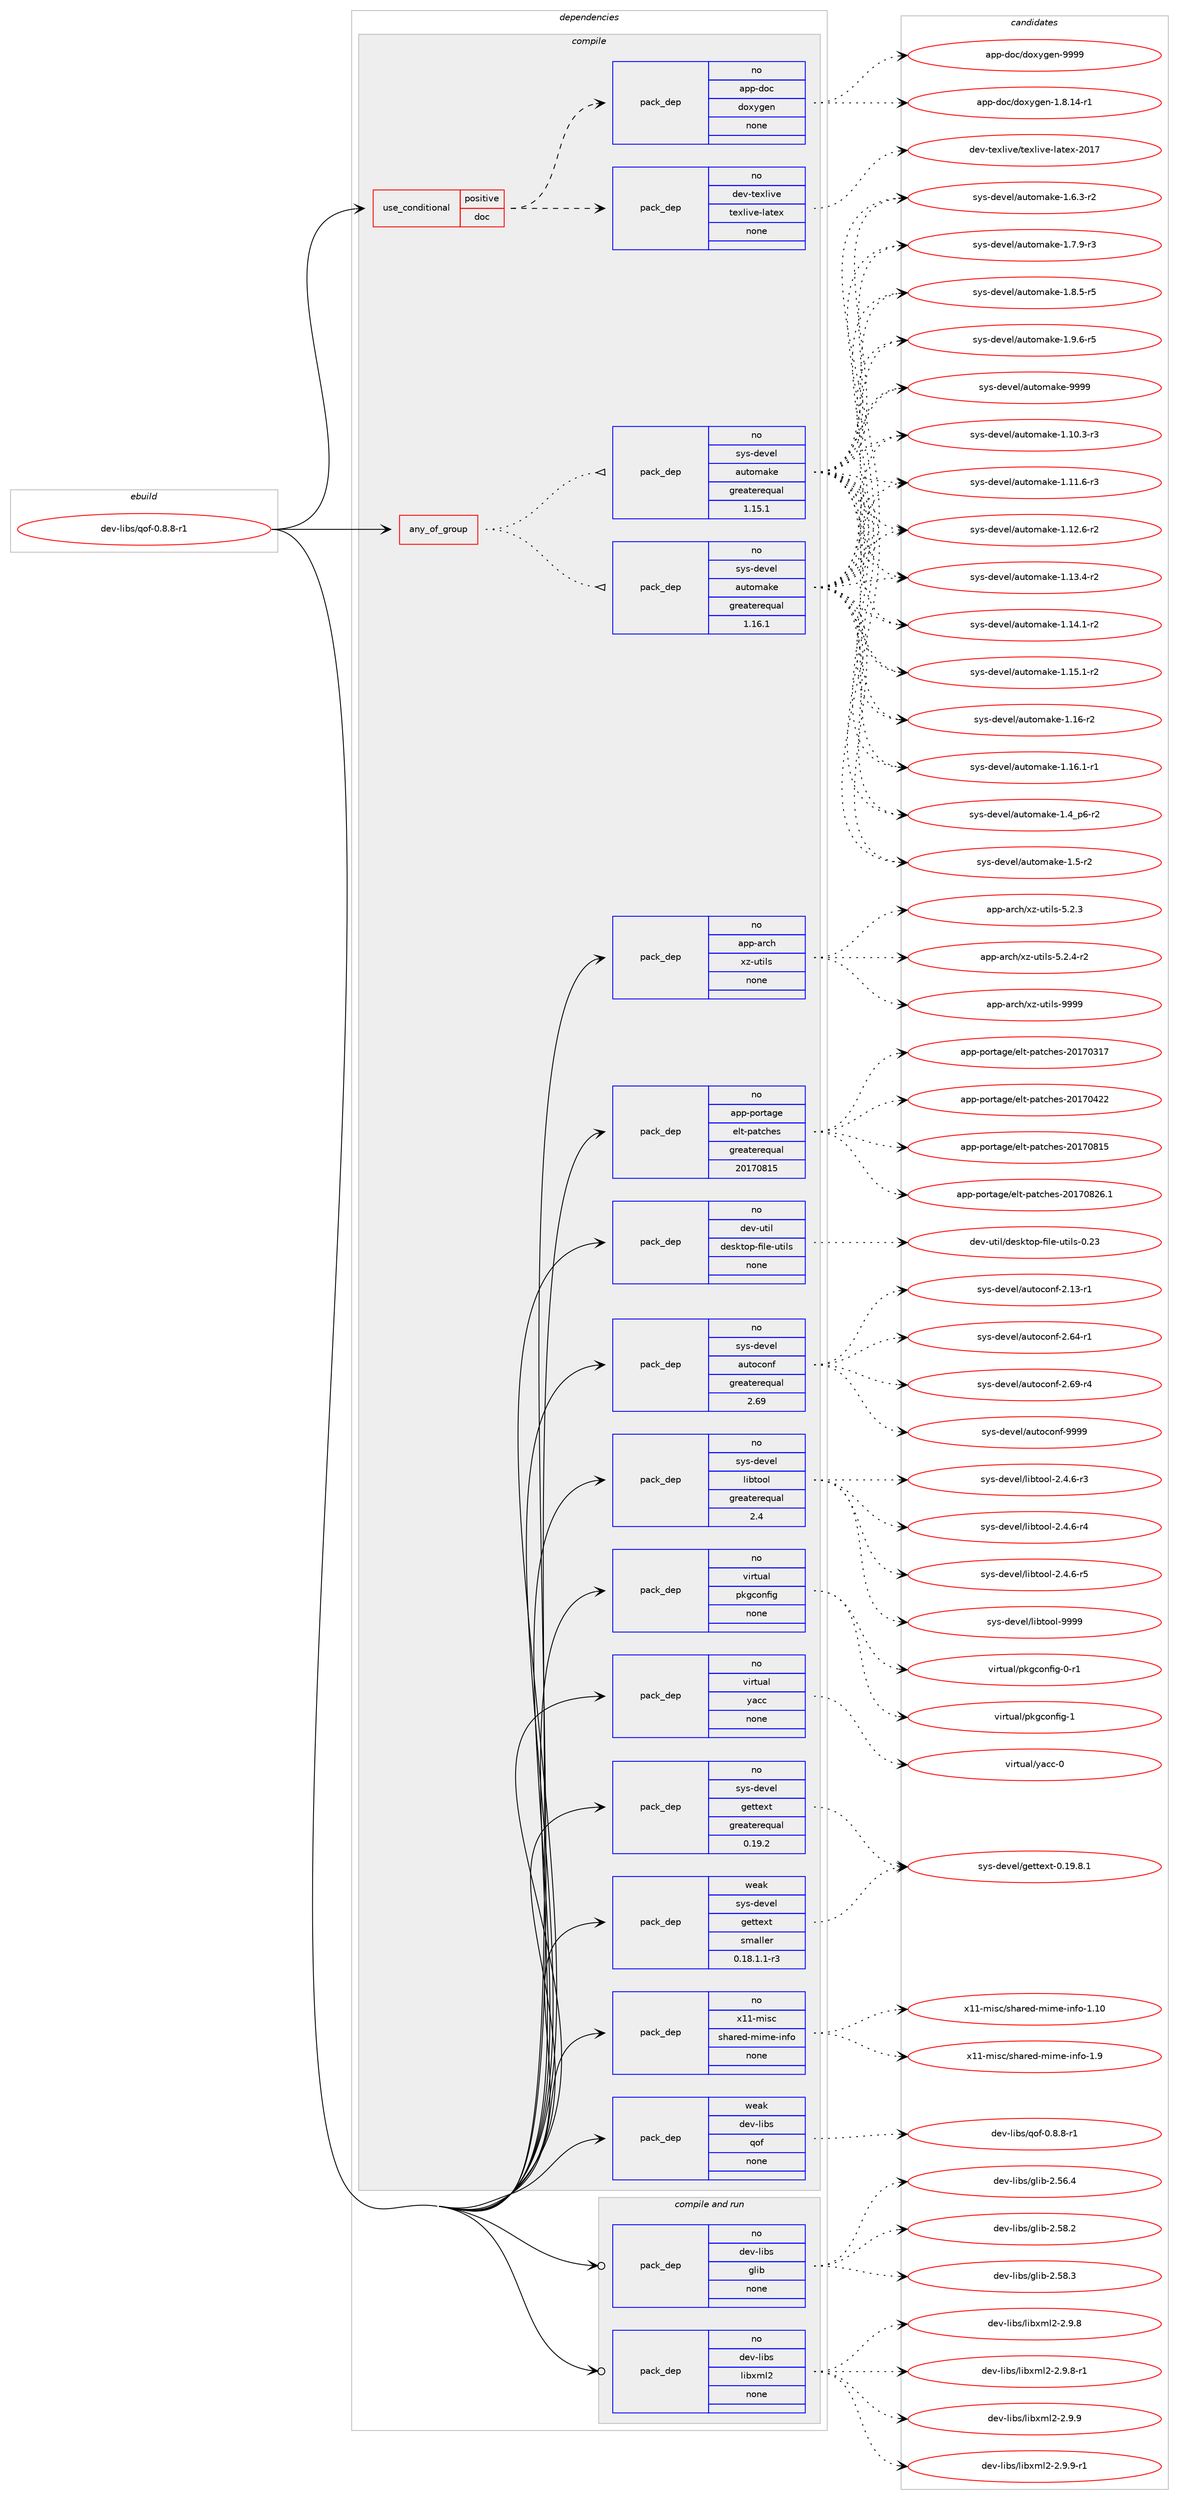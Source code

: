 digraph prolog {

# *************
# Graph options
# *************

newrank=true;
concentrate=true;
compound=true;
graph [rankdir=LR,fontname=Helvetica,fontsize=10,ranksep=1.5];#, ranksep=2.5, nodesep=0.2];
edge  [arrowhead=vee];
node  [fontname=Helvetica,fontsize=10];

# **********
# The ebuild
# **********

subgraph cluster_leftcol {
color=gray;
rank=same;
label=<<i>ebuild</i>>;
id [label="dev-libs/qof-0.8.8-r1", color=red, width=4, href="../dev-libs/qof-0.8.8-r1.svg"];
}

# ****************
# The dependencies
# ****************

subgraph cluster_midcol {
color=gray;
label=<<i>dependencies</i>>;
subgraph cluster_compile {
fillcolor="#eeeeee";
style=filled;
label=<<i>compile</i>>;
subgraph any22401 {
dependency1371624 [label=<<TABLE BORDER="0" CELLBORDER="1" CELLSPACING="0" CELLPADDING="4"><TR><TD CELLPADDING="10">any_of_group</TD></TR></TABLE>>, shape=none, color=red];subgraph pack981799 {
dependency1371625 [label=<<TABLE BORDER="0" CELLBORDER="1" CELLSPACING="0" CELLPADDING="4" WIDTH="220"><TR><TD ROWSPAN="6" CELLPADDING="30">pack_dep</TD></TR><TR><TD WIDTH="110">no</TD></TR><TR><TD>sys-devel</TD></TR><TR><TD>automake</TD></TR><TR><TD>greaterequal</TD></TR><TR><TD>1.16.1</TD></TR></TABLE>>, shape=none, color=blue];
}
dependency1371624:e -> dependency1371625:w [weight=20,style="dotted",arrowhead="oinv"];
subgraph pack981800 {
dependency1371626 [label=<<TABLE BORDER="0" CELLBORDER="1" CELLSPACING="0" CELLPADDING="4" WIDTH="220"><TR><TD ROWSPAN="6" CELLPADDING="30">pack_dep</TD></TR><TR><TD WIDTH="110">no</TD></TR><TR><TD>sys-devel</TD></TR><TR><TD>automake</TD></TR><TR><TD>greaterequal</TD></TR><TR><TD>1.15.1</TD></TR></TABLE>>, shape=none, color=blue];
}
dependency1371624:e -> dependency1371626:w [weight=20,style="dotted",arrowhead="oinv"];
}
id:e -> dependency1371624:w [weight=20,style="solid",arrowhead="vee"];
subgraph cond366860 {
dependency1371627 [label=<<TABLE BORDER="0" CELLBORDER="1" CELLSPACING="0" CELLPADDING="4"><TR><TD ROWSPAN="3" CELLPADDING="10">use_conditional</TD></TR><TR><TD>positive</TD></TR><TR><TD>doc</TD></TR></TABLE>>, shape=none, color=red];
subgraph pack981801 {
dependency1371628 [label=<<TABLE BORDER="0" CELLBORDER="1" CELLSPACING="0" CELLPADDING="4" WIDTH="220"><TR><TD ROWSPAN="6" CELLPADDING="30">pack_dep</TD></TR><TR><TD WIDTH="110">no</TD></TR><TR><TD>app-doc</TD></TR><TR><TD>doxygen</TD></TR><TR><TD>none</TD></TR><TR><TD></TD></TR></TABLE>>, shape=none, color=blue];
}
dependency1371627:e -> dependency1371628:w [weight=20,style="dashed",arrowhead="vee"];
subgraph pack981802 {
dependency1371629 [label=<<TABLE BORDER="0" CELLBORDER="1" CELLSPACING="0" CELLPADDING="4" WIDTH="220"><TR><TD ROWSPAN="6" CELLPADDING="30">pack_dep</TD></TR><TR><TD WIDTH="110">no</TD></TR><TR><TD>dev-texlive</TD></TR><TR><TD>texlive-latex</TD></TR><TR><TD>none</TD></TR><TR><TD></TD></TR></TABLE>>, shape=none, color=blue];
}
dependency1371627:e -> dependency1371629:w [weight=20,style="dashed",arrowhead="vee"];
}
id:e -> dependency1371627:w [weight=20,style="solid",arrowhead="vee"];
subgraph pack981803 {
dependency1371630 [label=<<TABLE BORDER="0" CELLBORDER="1" CELLSPACING="0" CELLPADDING="4" WIDTH="220"><TR><TD ROWSPAN="6" CELLPADDING="30">pack_dep</TD></TR><TR><TD WIDTH="110">no</TD></TR><TR><TD>app-arch</TD></TR><TR><TD>xz-utils</TD></TR><TR><TD>none</TD></TR><TR><TD></TD></TR></TABLE>>, shape=none, color=blue];
}
id:e -> dependency1371630:w [weight=20,style="solid",arrowhead="vee"];
subgraph pack981804 {
dependency1371631 [label=<<TABLE BORDER="0" CELLBORDER="1" CELLSPACING="0" CELLPADDING="4" WIDTH="220"><TR><TD ROWSPAN="6" CELLPADDING="30">pack_dep</TD></TR><TR><TD WIDTH="110">no</TD></TR><TR><TD>app-portage</TD></TR><TR><TD>elt-patches</TD></TR><TR><TD>greaterequal</TD></TR><TR><TD>20170815</TD></TR></TABLE>>, shape=none, color=blue];
}
id:e -> dependency1371631:w [weight=20,style="solid",arrowhead="vee"];
subgraph pack981805 {
dependency1371632 [label=<<TABLE BORDER="0" CELLBORDER="1" CELLSPACING="0" CELLPADDING="4" WIDTH="220"><TR><TD ROWSPAN="6" CELLPADDING="30">pack_dep</TD></TR><TR><TD WIDTH="110">no</TD></TR><TR><TD>dev-util</TD></TR><TR><TD>desktop-file-utils</TD></TR><TR><TD>none</TD></TR><TR><TD></TD></TR></TABLE>>, shape=none, color=blue];
}
id:e -> dependency1371632:w [weight=20,style="solid",arrowhead="vee"];
subgraph pack981806 {
dependency1371633 [label=<<TABLE BORDER="0" CELLBORDER="1" CELLSPACING="0" CELLPADDING="4" WIDTH="220"><TR><TD ROWSPAN="6" CELLPADDING="30">pack_dep</TD></TR><TR><TD WIDTH="110">no</TD></TR><TR><TD>sys-devel</TD></TR><TR><TD>autoconf</TD></TR><TR><TD>greaterequal</TD></TR><TR><TD>2.69</TD></TR></TABLE>>, shape=none, color=blue];
}
id:e -> dependency1371633:w [weight=20,style="solid",arrowhead="vee"];
subgraph pack981807 {
dependency1371634 [label=<<TABLE BORDER="0" CELLBORDER="1" CELLSPACING="0" CELLPADDING="4" WIDTH="220"><TR><TD ROWSPAN="6" CELLPADDING="30">pack_dep</TD></TR><TR><TD WIDTH="110">no</TD></TR><TR><TD>sys-devel</TD></TR><TR><TD>gettext</TD></TR><TR><TD>greaterequal</TD></TR><TR><TD>0.19.2</TD></TR></TABLE>>, shape=none, color=blue];
}
id:e -> dependency1371634:w [weight=20,style="solid",arrowhead="vee"];
subgraph pack981808 {
dependency1371635 [label=<<TABLE BORDER="0" CELLBORDER="1" CELLSPACING="0" CELLPADDING="4" WIDTH="220"><TR><TD ROWSPAN="6" CELLPADDING="30">pack_dep</TD></TR><TR><TD WIDTH="110">no</TD></TR><TR><TD>sys-devel</TD></TR><TR><TD>libtool</TD></TR><TR><TD>greaterequal</TD></TR><TR><TD>2.4</TD></TR></TABLE>>, shape=none, color=blue];
}
id:e -> dependency1371635:w [weight=20,style="solid",arrowhead="vee"];
subgraph pack981809 {
dependency1371636 [label=<<TABLE BORDER="0" CELLBORDER="1" CELLSPACING="0" CELLPADDING="4" WIDTH="220"><TR><TD ROWSPAN="6" CELLPADDING="30">pack_dep</TD></TR><TR><TD WIDTH="110">no</TD></TR><TR><TD>virtual</TD></TR><TR><TD>pkgconfig</TD></TR><TR><TD>none</TD></TR><TR><TD></TD></TR></TABLE>>, shape=none, color=blue];
}
id:e -> dependency1371636:w [weight=20,style="solid",arrowhead="vee"];
subgraph pack981810 {
dependency1371637 [label=<<TABLE BORDER="0" CELLBORDER="1" CELLSPACING="0" CELLPADDING="4" WIDTH="220"><TR><TD ROWSPAN="6" CELLPADDING="30">pack_dep</TD></TR><TR><TD WIDTH="110">no</TD></TR><TR><TD>virtual</TD></TR><TR><TD>yacc</TD></TR><TR><TD>none</TD></TR><TR><TD></TD></TR></TABLE>>, shape=none, color=blue];
}
id:e -> dependency1371637:w [weight=20,style="solid",arrowhead="vee"];
subgraph pack981811 {
dependency1371638 [label=<<TABLE BORDER="0" CELLBORDER="1" CELLSPACING="0" CELLPADDING="4" WIDTH="220"><TR><TD ROWSPAN="6" CELLPADDING="30">pack_dep</TD></TR><TR><TD WIDTH="110">no</TD></TR><TR><TD>x11-misc</TD></TR><TR><TD>shared-mime-info</TD></TR><TR><TD>none</TD></TR><TR><TD></TD></TR></TABLE>>, shape=none, color=blue];
}
id:e -> dependency1371638:w [weight=20,style="solid",arrowhead="vee"];
subgraph pack981812 {
dependency1371639 [label=<<TABLE BORDER="0" CELLBORDER="1" CELLSPACING="0" CELLPADDING="4" WIDTH="220"><TR><TD ROWSPAN="6" CELLPADDING="30">pack_dep</TD></TR><TR><TD WIDTH="110">weak</TD></TR><TR><TD>dev-libs</TD></TR><TR><TD>qof</TD></TR><TR><TD>none</TD></TR><TR><TD></TD></TR></TABLE>>, shape=none, color=blue];
}
id:e -> dependency1371639:w [weight=20,style="solid",arrowhead="vee"];
subgraph pack981813 {
dependency1371640 [label=<<TABLE BORDER="0" CELLBORDER="1" CELLSPACING="0" CELLPADDING="4" WIDTH="220"><TR><TD ROWSPAN="6" CELLPADDING="30">pack_dep</TD></TR><TR><TD WIDTH="110">weak</TD></TR><TR><TD>sys-devel</TD></TR><TR><TD>gettext</TD></TR><TR><TD>smaller</TD></TR><TR><TD>0.18.1.1-r3</TD></TR></TABLE>>, shape=none, color=blue];
}
id:e -> dependency1371640:w [weight=20,style="solid",arrowhead="vee"];
}
subgraph cluster_compileandrun {
fillcolor="#eeeeee";
style=filled;
label=<<i>compile and run</i>>;
subgraph pack981814 {
dependency1371641 [label=<<TABLE BORDER="0" CELLBORDER="1" CELLSPACING="0" CELLPADDING="4" WIDTH="220"><TR><TD ROWSPAN="6" CELLPADDING="30">pack_dep</TD></TR><TR><TD WIDTH="110">no</TD></TR><TR><TD>dev-libs</TD></TR><TR><TD>glib</TD></TR><TR><TD>none</TD></TR><TR><TD></TD></TR></TABLE>>, shape=none, color=blue];
}
id:e -> dependency1371641:w [weight=20,style="solid",arrowhead="odotvee"];
subgraph pack981815 {
dependency1371642 [label=<<TABLE BORDER="0" CELLBORDER="1" CELLSPACING="0" CELLPADDING="4" WIDTH="220"><TR><TD ROWSPAN="6" CELLPADDING="30">pack_dep</TD></TR><TR><TD WIDTH="110">no</TD></TR><TR><TD>dev-libs</TD></TR><TR><TD>libxml2</TD></TR><TR><TD>none</TD></TR><TR><TD></TD></TR></TABLE>>, shape=none, color=blue];
}
id:e -> dependency1371642:w [weight=20,style="solid",arrowhead="odotvee"];
}
subgraph cluster_run {
fillcolor="#eeeeee";
style=filled;
label=<<i>run</i>>;
}
}

# **************
# The candidates
# **************

subgraph cluster_choices {
rank=same;
color=gray;
label=<<i>candidates</i>>;

subgraph choice981799 {
color=black;
nodesep=1;
choice11512111545100101118101108479711711611110997107101454946494846514511451 [label="sys-devel/automake-1.10.3-r3", color=red, width=4,href="../sys-devel/automake-1.10.3-r3.svg"];
choice11512111545100101118101108479711711611110997107101454946494946544511451 [label="sys-devel/automake-1.11.6-r3", color=red, width=4,href="../sys-devel/automake-1.11.6-r3.svg"];
choice11512111545100101118101108479711711611110997107101454946495046544511450 [label="sys-devel/automake-1.12.6-r2", color=red, width=4,href="../sys-devel/automake-1.12.6-r2.svg"];
choice11512111545100101118101108479711711611110997107101454946495146524511450 [label="sys-devel/automake-1.13.4-r2", color=red, width=4,href="../sys-devel/automake-1.13.4-r2.svg"];
choice11512111545100101118101108479711711611110997107101454946495246494511450 [label="sys-devel/automake-1.14.1-r2", color=red, width=4,href="../sys-devel/automake-1.14.1-r2.svg"];
choice11512111545100101118101108479711711611110997107101454946495346494511450 [label="sys-devel/automake-1.15.1-r2", color=red, width=4,href="../sys-devel/automake-1.15.1-r2.svg"];
choice1151211154510010111810110847971171161111099710710145494649544511450 [label="sys-devel/automake-1.16-r2", color=red, width=4,href="../sys-devel/automake-1.16-r2.svg"];
choice11512111545100101118101108479711711611110997107101454946495446494511449 [label="sys-devel/automake-1.16.1-r1", color=red, width=4,href="../sys-devel/automake-1.16.1-r1.svg"];
choice115121115451001011181011084797117116111109971071014549465295112544511450 [label="sys-devel/automake-1.4_p6-r2", color=red, width=4,href="../sys-devel/automake-1.4_p6-r2.svg"];
choice11512111545100101118101108479711711611110997107101454946534511450 [label="sys-devel/automake-1.5-r2", color=red, width=4,href="../sys-devel/automake-1.5-r2.svg"];
choice115121115451001011181011084797117116111109971071014549465446514511450 [label="sys-devel/automake-1.6.3-r2", color=red, width=4,href="../sys-devel/automake-1.6.3-r2.svg"];
choice115121115451001011181011084797117116111109971071014549465546574511451 [label="sys-devel/automake-1.7.9-r3", color=red, width=4,href="../sys-devel/automake-1.7.9-r3.svg"];
choice115121115451001011181011084797117116111109971071014549465646534511453 [label="sys-devel/automake-1.8.5-r5", color=red, width=4,href="../sys-devel/automake-1.8.5-r5.svg"];
choice115121115451001011181011084797117116111109971071014549465746544511453 [label="sys-devel/automake-1.9.6-r5", color=red, width=4,href="../sys-devel/automake-1.9.6-r5.svg"];
choice115121115451001011181011084797117116111109971071014557575757 [label="sys-devel/automake-9999", color=red, width=4,href="../sys-devel/automake-9999.svg"];
dependency1371625:e -> choice11512111545100101118101108479711711611110997107101454946494846514511451:w [style=dotted,weight="100"];
dependency1371625:e -> choice11512111545100101118101108479711711611110997107101454946494946544511451:w [style=dotted,weight="100"];
dependency1371625:e -> choice11512111545100101118101108479711711611110997107101454946495046544511450:w [style=dotted,weight="100"];
dependency1371625:e -> choice11512111545100101118101108479711711611110997107101454946495146524511450:w [style=dotted,weight="100"];
dependency1371625:e -> choice11512111545100101118101108479711711611110997107101454946495246494511450:w [style=dotted,weight="100"];
dependency1371625:e -> choice11512111545100101118101108479711711611110997107101454946495346494511450:w [style=dotted,weight="100"];
dependency1371625:e -> choice1151211154510010111810110847971171161111099710710145494649544511450:w [style=dotted,weight="100"];
dependency1371625:e -> choice11512111545100101118101108479711711611110997107101454946495446494511449:w [style=dotted,weight="100"];
dependency1371625:e -> choice115121115451001011181011084797117116111109971071014549465295112544511450:w [style=dotted,weight="100"];
dependency1371625:e -> choice11512111545100101118101108479711711611110997107101454946534511450:w [style=dotted,weight="100"];
dependency1371625:e -> choice115121115451001011181011084797117116111109971071014549465446514511450:w [style=dotted,weight="100"];
dependency1371625:e -> choice115121115451001011181011084797117116111109971071014549465546574511451:w [style=dotted,weight="100"];
dependency1371625:e -> choice115121115451001011181011084797117116111109971071014549465646534511453:w [style=dotted,weight="100"];
dependency1371625:e -> choice115121115451001011181011084797117116111109971071014549465746544511453:w [style=dotted,weight="100"];
dependency1371625:e -> choice115121115451001011181011084797117116111109971071014557575757:w [style=dotted,weight="100"];
}
subgraph choice981800 {
color=black;
nodesep=1;
choice11512111545100101118101108479711711611110997107101454946494846514511451 [label="sys-devel/automake-1.10.3-r3", color=red, width=4,href="../sys-devel/automake-1.10.3-r3.svg"];
choice11512111545100101118101108479711711611110997107101454946494946544511451 [label="sys-devel/automake-1.11.6-r3", color=red, width=4,href="../sys-devel/automake-1.11.6-r3.svg"];
choice11512111545100101118101108479711711611110997107101454946495046544511450 [label="sys-devel/automake-1.12.6-r2", color=red, width=4,href="../sys-devel/automake-1.12.6-r2.svg"];
choice11512111545100101118101108479711711611110997107101454946495146524511450 [label="sys-devel/automake-1.13.4-r2", color=red, width=4,href="../sys-devel/automake-1.13.4-r2.svg"];
choice11512111545100101118101108479711711611110997107101454946495246494511450 [label="sys-devel/automake-1.14.1-r2", color=red, width=4,href="../sys-devel/automake-1.14.1-r2.svg"];
choice11512111545100101118101108479711711611110997107101454946495346494511450 [label="sys-devel/automake-1.15.1-r2", color=red, width=4,href="../sys-devel/automake-1.15.1-r2.svg"];
choice1151211154510010111810110847971171161111099710710145494649544511450 [label="sys-devel/automake-1.16-r2", color=red, width=4,href="../sys-devel/automake-1.16-r2.svg"];
choice11512111545100101118101108479711711611110997107101454946495446494511449 [label="sys-devel/automake-1.16.1-r1", color=red, width=4,href="../sys-devel/automake-1.16.1-r1.svg"];
choice115121115451001011181011084797117116111109971071014549465295112544511450 [label="sys-devel/automake-1.4_p6-r2", color=red, width=4,href="../sys-devel/automake-1.4_p6-r2.svg"];
choice11512111545100101118101108479711711611110997107101454946534511450 [label="sys-devel/automake-1.5-r2", color=red, width=4,href="../sys-devel/automake-1.5-r2.svg"];
choice115121115451001011181011084797117116111109971071014549465446514511450 [label="sys-devel/automake-1.6.3-r2", color=red, width=4,href="../sys-devel/automake-1.6.3-r2.svg"];
choice115121115451001011181011084797117116111109971071014549465546574511451 [label="sys-devel/automake-1.7.9-r3", color=red, width=4,href="../sys-devel/automake-1.7.9-r3.svg"];
choice115121115451001011181011084797117116111109971071014549465646534511453 [label="sys-devel/automake-1.8.5-r5", color=red, width=4,href="../sys-devel/automake-1.8.5-r5.svg"];
choice115121115451001011181011084797117116111109971071014549465746544511453 [label="sys-devel/automake-1.9.6-r5", color=red, width=4,href="../sys-devel/automake-1.9.6-r5.svg"];
choice115121115451001011181011084797117116111109971071014557575757 [label="sys-devel/automake-9999", color=red, width=4,href="../sys-devel/automake-9999.svg"];
dependency1371626:e -> choice11512111545100101118101108479711711611110997107101454946494846514511451:w [style=dotted,weight="100"];
dependency1371626:e -> choice11512111545100101118101108479711711611110997107101454946494946544511451:w [style=dotted,weight="100"];
dependency1371626:e -> choice11512111545100101118101108479711711611110997107101454946495046544511450:w [style=dotted,weight="100"];
dependency1371626:e -> choice11512111545100101118101108479711711611110997107101454946495146524511450:w [style=dotted,weight="100"];
dependency1371626:e -> choice11512111545100101118101108479711711611110997107101454946495246494511450:w [style=dotted,weight="100"];
dependency1371626:e -> choice11512111545100101118101108479711711611110997107101454946495346494511450:w [style=dotted,weight="100"];
dependency1371626:e -> choice1151211154510010111810110847971171161111099710710145494649544511450:w [style=dotted,weight="100"];
dependency1371626:e -> choice11512111545100101118101108479711711611110997107101454946495446494511449:w [style=dotted,weight="100"];
dependency1371626:e -> choice115121115451001011181011084797117116111109971071014549465295112544511450:w [style=dotted,weight="100"];
dependency1371626:e -> choice11512111545100101118101108479711711611110997107101454946534511450:w [style=dotted,weight="100"];
dependency1371626:e -> choice115121115451001011181011084797117116111109971071014549465446514511450:w [style=dotted,weight="100"];
dependency1371626:e -> choice115121115451001011181011084797117116111109971071014549465546574511451:w [style=dotted,weight="100"];
dependency1371626:e -> choice115121115451001011181011084797117116111109971071014549465646534511453:w [style=dotted,weight="100"];
dependency1371626:e -> choice115121115451001011181011084797117116111109971071014549465746544511453:w [style=dotted,weight="100"];
dependency1371626:e -> choice115121115451001011181011084797117116111109971071014557575757:w [style=dotted,weight="100"];
}
subgraph choice981801 {
color=black;
nodesep=1;
choice97112112451001119947100111120121103101110454946564649524511449 [label="app-doc/doxygen-1.8.14-r1", color=red, width=4,href="../app-doc/doxygen-1.8.14-r1.svg"];
choice971121124510011199471001111201211031011104557575757 [label="app-doc/doxygen-9999", color=red, width=4,href="../app-doc/doxygen-9999.svg"];
dependency1371628:e -> choice97112112451001119947100111120121103101110454946564649524511449:w [style=dotted,weight="100"];
dependency1371628:e -> choice971121124510011199471001111201211031011104557575757:w [style=dotted,weight="100"];
}
subgraph choice981802 {
color=black;
nodesep=1;
choice100101118451161011201081051181014711610112010810511810145108971161011204550484955 [label="dev-texlive/texlive-latex-2017", color=red, width=4,href="../dev-texlive/texlive-latex-2017.svg"];
dependency1371629:e -> choice100101118451161011201081051181014711610112010810511810145108971161011204550484955:w [style=dotted,weight="100"];
}
subgraph choice981803 {
color=black;
nodesep=1;
choice971121124597114991044712012245117116105108115455346504651 [label="app-arch/xz-utils-5.2.3", color=red, width=4,href="../app-arch/xz-utils-5.2.3.svg"];
choice9711211245971149910447120122451171161051081154553465046524511450 [label="app-arch/xz-utils-5.2.4-r2", color=red, width=4,href="../app-arch/xz-utils-5.2.4-r2.svg"];
choice9711211245971149910447120122451171161051081154557575757 [label="app-arch/xz-utils-9999", color=red, width=4,href="../app-arch/xz-utils-9999.svg"];
dependency1371630:e -> choice971121124597114991044712012245117116105108115455346504651:w [style=dotted,weight="100"];
dependency1371630:e -> choice9711211245971149910447120122451171161051081154553465046524511450:w [style=dotted,weight="100"];
dependency1371630:e -> choice9711211245971149910447120122451171161051081154557575757:w [style=dotted,weight="100"];
}
subgraph choice981804 {
color=black;
nodesep=1;
choice97112112451121111141169710310147101108116451129711699104101115455048495548514955 [label="app-portage/elt-patches-20170317", color=red, width=4,href="../app-portage/elt-patches-20170317.svg"];
choice97112112451121111141169710310147101108116451129711699104101115455048495548525050 [label="app-portage/elt-patches-20170422", color=red, width=4,href="../app-portage/elt-patches-20170422.svg"];
choice97112112451121111141169710310147101108116451129711699104101115455048495548564953 [label="app-portage/elt-patches-20170815", color=red, width=4,href="../app-portage/elt-patches-20170815.svg"];
choice971121124511211111411697103101471011081164511297116991041011154550484955485650544649 [label="app-portage/elt-patches-20170826.1", color=red, width=4,href="../app-portage/elt-patches-20170826.1.svg"];
dependency1371631:e -> choice97112112451121111141169710310147101108116451129711699104101115455048495548514955:w [style=dotted,weight="100"];
dependency1371631:e -> choice97112112451121111141169710310147101108116451129711699104101115455048495548525050:w [style=dotted,weight="100"];
dependency1371631:e -> choice97112112451121111141169710310147101108116451129711699104101115455048495548564953:w [style=dotted,weight="100"];
dependency1371631:e -> choice971121124511211111411697103101471011081164511297116991041011154550484955485650544649:w [style=dotted,weight="100"];
}
subgraph choice981805 {
color=black;
nodesep=1;
choice100101118451171161051084710010111510711611111245102105108101451171161051081154548465051 [label="dev-util/desktop-file-utils-0.23", color=red, width=4,href="../dev-util/desktop-file-utils-0.23.svg"];
dependency1371632:e -> choice100101118451171161051084710010111510711611111245102105108101451171161051081154548465051:w [style=dotted,weight="100"];
}
subgraph choice981806 {
color=black;
nodesep=1;
choice1151211154510010111810110847971171161119911111010245504649514511449 [label="sys-devel/autoconf-2.13-r1", color=red, width=4,href="../sys-devel/autoconf-2.13-r1.svg"];
choice1151211154510010111810110847971171161119911111010245504654524511449 [label="sys-devel/autoconf-2.64-r1", color=red, width=4,href="../sys-devel/autoconf-2.64-r1.svg"];
choice1151211154510010111810110847971171161119911111010245504654574511452 [label="sys-devel/autoconf-2.69-r4", color=red, width=4,href="../sys-devel/autoconf-2.69-r4.svg"];
choice115121115451001011181011084797117116111991111101024557575757 [label="sys-devel/autoconf-9999", color=red, width=4,href="../sys-devel/autoconf-9999.svg"];
dependency1371633:e -> choice1151211154510010111810110847971171161119911111010245504649514511449:w [style=dotted,weight="100"];
dependency1371633:e -> choice1151211154510010111810110847971171161119911111010245504654524511449:w [style=dotted,weight="100"];
dependency1371633:e -> choice1151211154510010111810110847971171161119911111010245504654574511452:w [style=dotted,weight="100"];
dependency1371633:e -> choice115121115451001011181011084797117116111991111101024557575757:w [style=dotted,weight="100"];
}
subgraph choice981807 {
color=black;
nodesep=1;
choice1151211154510010111810110847103101116116101120116454846495746564649 [label="sys-devel/gettext-0.19.8.1", color=red, width=4,href="../sys-devel/gettext-0.19.8.1.svg"];
dependency1371634:e -> choice1151211154510010111810110847103101116116101120116454846495746564649:w [style=dotted,weight="100"];
}
subgraph choice981808 {
color=black;
nodesep=1;
choice1151211154510010111810110847108105981161111111084550465246544511451 [label="sys-devel/libtool-2.4.6-r3", color=red, width=4,href="../sys-devel/libtool-2.4.6-r3.svg"];
choice1151211154510010111810110847108105981161111111084550465246544511452 [label="sys-devel/libtool-2.4.6-r4", color=red, width=4,href="../sys-devel/libtool-2.4.6-r4.svg"];
choice1151211154510010111810110847108105981161111111084550465246544511453 [label="sys-devel/libtool-2.4.6-r5", color=red, width=4,href="../sys-devel/libtool-2.4.6-r5.svg"];
choice1151211154510010111810110847108105981161111111084557575757 [label="sys-devel/libtool-9999", color=red, width=4,href="../sys-devel/libtool-9999.svg"];
dependency1371635:e -> choice1151211154510010111810110847108105981161111111084550465246544511451:w [style=dotted,weight="100"];
dependency1371635:e -> choice1151211154510010111810110847108105981161111111084550465246544511452:w [style=dotted,weight="100"];
dependency1371635:e -> choice1151211154510010111810110847108105981161111111084550465246544511453:w [style=dotted,weight="100"];
dependency1371635:e -> choice1151211154510010111810110847108105981161111111084557575757:w [style=dotted,weight="100"];
}
subgraph choice981809 {
color=black;
nodesep=1;
choice11810511411611797108471121071039911111010210510345484511449 [label="virtual/pkgconfig-0-r1", color=red, width=4,href="../virtual/pkgconfig-0-r1.svg"];
choice1181051141161179710847112107103991111101021051034549 [label="virtual/pkgconfig-1", color=red, width=4,href="../virtual/pkgconfig-1.svg"];
dependency1371636:e -> choice11810511411611797108471121071039911111010210510345484511449:w [style=dotted,weight="100"];
dependency1371636:e -> choice1181051141161179710847112107103991111101021051034549:w [style=dotted,weight="100"];
}
subgraph choice981810 {
color=black;
nodesep=1;
choice11810511411611797108471219799994548 [label="virtual/yacc-0", color=red, width=4,href="../virtual/yacc-0.svg"];
dependency1371637:e -> choice11810511411611797108471219799994548:w [style=dotted,weight="100"];
}
subgraph choice981811 {
color=black;
nodesep=1;
choice12049494510910511599471151049711410110045109105109101451051101021114549464948 [label="x11-misc/shared-mime-info-1.10", color=red, width=4,href="../x11-misc/shared-mime-info-1.10.svg"];
choice120494945109105115994711510497114101100451091051091014510511010211145494657 [label="x11-misc/shared-mime-info-1.9", color=red, width=4,href="../x11-misc/shared-mime-info-1.9.svg"];
dependency1371638:e -> choice12049494510910511599471151049711410110045109105109101451051101021114549464948:w [style=dotted,weight="100"];
dependency1371638:e -> choice120494945109105115994711510497114101100451091051091014510511010211145494657:w [style=dotted,weight="100"];
}
subgraph choice981812 {
color=black;
nodesep=1;
choice1001011184510810598115471131111024548465646564511449 [label="dev-libs/qof-0.8.8-r1", color=red, width=4,href="../dev-libs/qof-0.8.8-r1.svg"];
dependency1371639:e -> choice1001011184510810598115471131111024548465646564511449:w [style=dotted,weight="100"];
}
subgraph choice981813 {
color=black;
nodesep=1;
choice1151211154510010111810110847103101116116101120116454846495746564649 [label="sys-devel/gettext-0.19.8.1", color=red, width=4,href="../sys-devel/gettext-0.19.8.1.svg"];
dependency1371640:e -> choice1151211154510010111810110847103101116116101120116454846495746564649:w [style=dotted,weight="100"];
}
subgraph choice981814 {
color=black;
nodesep=1;
choice1001011184510810598115471031081059845504653544652 [label="dev-libs/glib-2.56.4", color=red, width=4,href="../dev-libs/glib-2.56.4.svg"];
choice1001011184510810598115471031081059845504653564650 [label="dev-libs/glib-2.58.2", color=red, width=4,href="../dev-libs/glib-2.58.2.svg"];
choice1001011184510810598115471031081059845504653564651 [label="dev-libs/glib-2.58.3", color=red, width=4,href="../dev-libs/glib-2.58.3.svg"];
dependency1371641:e -> choice1001011184510810598115471031081059845504653544652:w [style=dotted,weight="100"];
dependency1371641:e -> choice1001011184510810598115471031081059845504653564650:w [style=dotted,weight="100"];
dependency1371641:e -> choice1001011184510810598115471031081059845504653564651:w [style=dotted,weight="100"];
}
subgraph choice981815 {
color=black;
nodesep=1;
choice1001011184510810598115471081059812010910850455046574656 [label="dev-libs/libxml2-2.9.8", color=red, width=4,href="../dev-libs/libxml2-2.9.8.svg"];
choice10010111845108105981154710810598120109108504550465746564511449 [label="dev-libs/libxml2-2.9.8-r1", color=red, width=4,href="../dev-libs/libxml2-2.9.8-r1.svg"];
choice1001011184510810598115471081059812010910850455046574657 [label="dev-libs/libxml2-2.9.9", color=red, width=4,href="../dev-libs/libxml2-2.9.9.svg"];
choice10010111845108105981154710810598120109108504550465746574511449 [label="dev-libs/libxml2-2.9.9-r1", color=red, width=4,href="../dev-libs/libxml2-2.9.9-r1.svg"];
dependency1371642:e -> choice1001011184510810598115471081059812010910850455046574656:w [style=dotted,weight="100"];
dependency1371642:e -> choice10010111845108105981154710810598120109108504550465746564511449:w [style=dotted,weight="100"];
dependency1371642:e -> choice1001011184510810598115471081059812010910850455046574657:w [style=dotted,weight="100"];
dependency1371642:e -> choice10010111845108105981154710810598120109108504550465746574511449:w [style=dotted,weight="100"];
}
}

}
